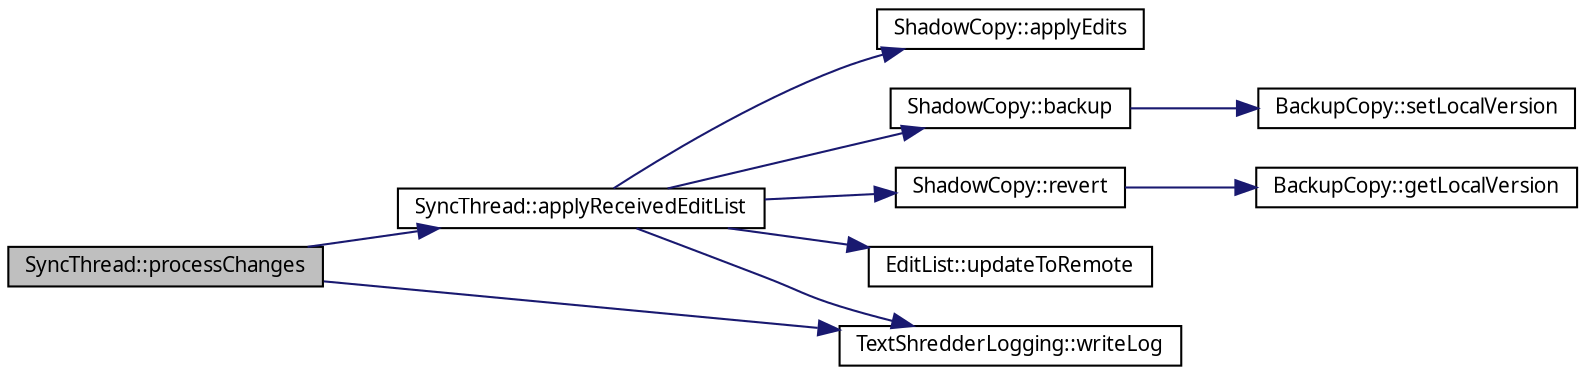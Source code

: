 digraph G
{
  edge [fontname="FreeSans.ttf",fontsize="10",labelfontname="FreeSans.ttf",labelfontsize="10"];
  node [fontname="FreeSans.ttf",fontsize="10",shape=record];
  rankdir=LR;
  Node1 [label="SyncThread::processChanges",height=0.2,width=0.4,color="black", fillcolor="grey75", style="filled" fontcolor="black"];
  Node1 -> Node2 [color="midnightblue",fontsize="10",style="solid",fontname="FreeSans.ttf"];
  Node2 [label="SyncThread::applyReceivedEditList",height=0.2,width=0.4,color="black", fillcolor="white", style="filled",URL="$class_sync_thread.html#a15b6e123fe1c76643597836618256619"];
  Node2 -> Node3 [color="midnightblue",fontsize="10",style="solid",fontname="FreeSans.ttf"];
  Node3 [label="ShadowCopy::applyEdits",height=0.2,width=0.4,color="black", fillcolor="white", style="filled",URL="$class_shadow_copy.html#a536db8c68e3b5cf89b30b609012fb13a"];
  Node2 -> Node4 [color="midnightblue",fontsize="10",style="solid",fontname="FreeSans.ttf"];
  Node4 [label="ShadowCopy::backup",height=0.2,width=0.4,color="black", fillcolor="white", style="filled",URL="$class_shadow_copy.html#a7c6bfe84627fa3d8afd1b5a09fde6a0e"];
  Node4 -> Node5 [color="midnightblue",fontsize="10",style="solid",fontname="FreeSans.ttf"];
  Node5 [label="BackupCopy::setLocalVersion",height=0.2,width=0.4,color="black", fillcolor="white", style="filled",URL="$class_backup_copy.html#ad45949032ac10d51fbf434d2dd14f0ad"];
  Node2 -> Node6 [color="midnightblue",fontsize="10",style="solid",fontname="FreeSans.ttf"];
  Node6 [label="ShadowCopy::revert",height=0.2,width=0.4,color="black", fillcolor="white", style="filled",URL="$class_shadow_copy.html#aafdb5f83bfac6e782fee171272883a56"];
  Node6 -> Node7 [color="midnightblue",fontsize="10",style="solid",fontname="FreeSans.ttf"];
  Node7 [label="BackupCopy::getLocalVersion",height=0.2,width=0.4,color="black", fillcolor="white", style="filled",URL="$class_backup_copy.html#aabb99f6658042af9c1713f3e3ffb77a4"];
  Node2 -> Node8 [color="midnightblue",fontsize="10",style="solid",fontname="FreeSans.ttf"];
  Node8 [label="EditList::updateToRemote",height=0.2,width=0.4,color="black", fillcolor="white", style="filled",URL="$class_edit_list.html#a8e7b3099b3ce693e01b1321b723ec65f"];
  Node2 -> Node9 [color="midnightblue",fontsize="10",style="solid",fontname="FreeSans.ttf"];
  Node9 [label="TextShredderLogging::writeLog",height=0.2,width=0.4,color="black", fillcolor="white", style="filled",URL="$class_text_shredder_logging.html#a2601dcb09435776bf37e633c56e40e63"];
  Node1 -> Node9 [color="midnightblue",fontsize="10",style="solid",fontname="FreeSans.ttf"];
}
